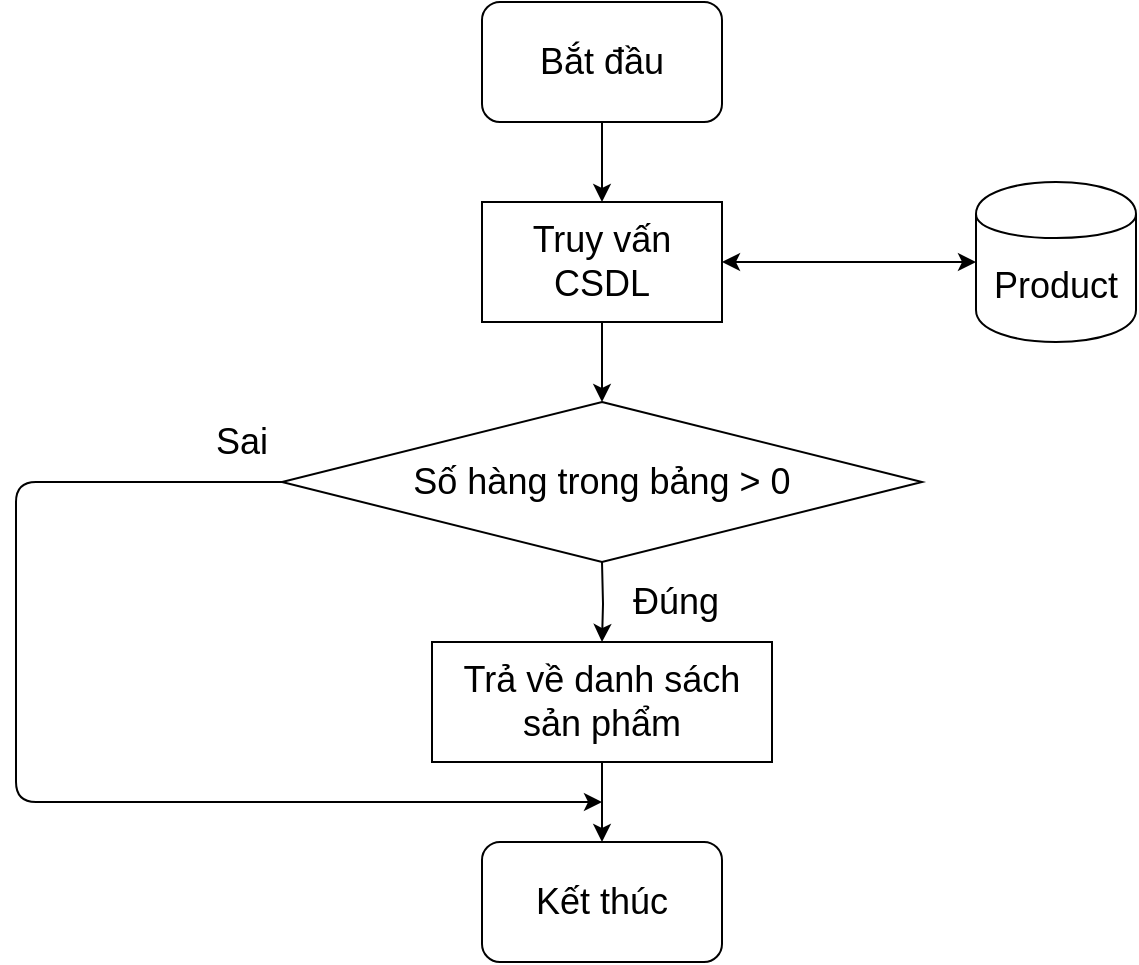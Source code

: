 <mxfile version="12.3.9" type="device" pages="1"><diagram id="cMadvn_Q3dVIZ9PnDCmE" name="Page-1"><mxGraphModel dx="1483" dy="759" grid="1" gridSize="10" guides="1" tooltips="1" connect="1" arrows="1" fold="1" page="1" pageScale="1" pageWidth="827" pageHeight="1169" math="0" shadow="0"><root><mxCell id="0"/><mxCell id="1" parent="0"/><mxCell id="EN9rTo7WHcmk-Ert9ZA4-3" value="" style="edgeStyle=orthogonalEdgeStyle;rounded=0;orthogonalLoop=1;jettySize=auto;html=1;fontSize=18;entryX=0.5;entryY=0;entryDx=0;entryDy=0;" edge="1" parent="1" source="EN9rTo7WHcmk-Ert9ZA4-1" target="EN9rTo7WHcmk-Ert9ZA4-4"><mxGeometry relative="1" as="geometry"><mxPoint x="413" y="180" as="targetPoint"/></mxGeometry></mxCell><mxCell id="EN9rTo7WHcmk-Ert9ZA4-1" value="Bắt đầu" style="rounded=1;whiteSpace=wrap;html=1;fontSize=18;" vertex="1" parent="1"><mxGeometry x="353" y="40" width="120" height="60" as="geometry"/></mxCell><mxCell id="EN9rTo7WHcmk-Ert9ZA4-8" value="" style="edgeStyle=orthogonalEdgeStyle;rounded=0;orthogonalLoop=1;jettySize=auto;html=1;fontSize=18;" edge="1" parent="1" source="EN9rTo7WHcmk-Ert9ZA4-4"><mxGeometry relative="1" as="geometry"><mxPoint x="413" y="240" as="targetPoint"/></mxGeometry></mxCell><mxCell id="EN9rTo7WHcmk-Ert9ZA4-4" value="Truy vấn CSDL" style="rounded=0;whiteSpace=wrap;html=1;fontSize=18;" vertex="1" parent="1"><mxGeometry x="353" y="140" width="120" height="60" as="geometry"/></mxCell><mxCell id="EN9rTo7WHcmk-Ert9ZA4-5" value="" style="endArrow=classic;startArrow=classic;html=1;fontSize=18;entryX=1;entryY=0.5;entryDx=0;entryDy=0;exitX=0;exitY=0.5;exitDx=0;exitDy=0;" edge="1" parent="1" source="EN9rTo7WHcmk-Ert9ZA4-6" target="EN9rTo7WHcmk-Ert9ZA4-4"><mxGeometry width="50" height="50" relative="1" as="geometry"><mxPoint x="350" y="310" as="sourcePoint"/><mxPoint x="400" y="260" as="targetPoint"/></mxGeometry></mxCell><mxCell id="EN9rTo7WHcmk-Ert9ZA4-6" value="Product" style="shape=cylinder;whiteSpace=wrap;html=1;boundedLbl=1;backgroundOutline=1;fontSize=18;" vertex="1" parent="1"><mxGeometry x="600" y="130" width="80" height="80" as="geometry"/></mxCell><mxCell id="EN9rTo7WHcmk-Ert9ZA4-9" value="Số hàng trong bảng &amp;gt; 0" style="rhombus;whiteSpace=wrap;html=1;fontSize=18;" vertex="1" parent="1"><mxGeometry x="253" y="240" width="320" height="80" as="geometry"/></mxCell><mxCell id="EN9rTo7WHcmk-Ert9ZA4-13" value="" style="edgeStyle=orthogonalEdgeStyle;rounded=0;orthogonalLoop=1;jettySize=auto;html=1;fontSize=18;entryX=0.5;entryY=0;entryDx=0;entryDy=0;" edge="1" parent="1" target="EN9rTo7WHcmk-Ert9ZA4-14"><mxGeometry relative="1" as="geometry"><mxPoint x="413" y="320" as="sourcePoint"/><mxPoint x="413" y="400" as="targetPoint"/></mxGeometry></mxCell><mxCell id="EN9rTo7WHcmk-Ert9ZA4-19" value="" style="edgeStyle=orthogonalEdgeStyle;rounded=0;orthogonalLoop=1;jettySize=auto;html=1;fontSize=18;" edge="1" parent="1" source="EN9rTo7WHcmk-Ert9ZA4-14" target="EN9rTo7WHcmk-Ert9ZA4-17"><mxGeometry relative="1" as="geometry"/></mxCell><mxCell id="EN9rTo7WHcmk-Ert9ZA4-14" value="Trả về danh sách&lt;br&gt;sản phẩm" style="rounded=0;whiteSpace=wrap;html=1;fontSize=18;" vertex="1" parent="1"><mxGeometry x="328" y="360" width="170" height="60" as="geometry"/></mxCell><mxCell id="EN9rTo7WHcmk-Ert9ZA4-15" value="Đúng" style="text;html=1;strokeColor=none;fillColor=none;align=center;verticalAlign=middle;whiteSpace=wrap;rounded=0;fontSize=18;" vertex="1" parent="1"><mxGeometry x="430" y="330" width="40" height="20" as="geometry"/></mxCell><mxCell id="EN9rTo7WHcmk-Ert9ZA4-17" value="Kết thúc" style="rounded=1;whiteSpace=wrap;html=1;fontSize=18;" vertex="1" parent="1"><mxGeometry x="353" y="460" width="120" height="60" as="geometry"/></mxCell><mxCell id="EN9rTo7WHcmk-Ert9ZA4-20" value="" style="endArrow=classic;html=1;fontSize=18;exitX=0;exitY=0.5;exitDx=0;exitDy=0;" edge="1" parent="1" source="EN9rTo7WHcmk-Ert9ZA4-9"><mxGeometry width="50" height="50" relative="1" as="geometry"><mxPoint x="250" y="280" as="sourcePoint"/><mxPoint x="413" y="440" as="targetPoint"/><Array as="points"><mxPoint x="120" y="280"/><mxPoint x="120" y="440"/></Array></mxGeometry></mxCell><mxCell id="EN9rTo7WHcmk-Ert9ZA4-21" value="Sai" style="text;html=1;strokeColor=none;fillColor=none;align=center;verticalAlign=middle;whiteSpace=wrap;rounded=0;fontSize=18;" vertex="1" parent="1"><mxGeometry x="213" y="250" width="40" height="20" as="geometry"/></mxCell></root></mxGraphModel></diagram></mxfile>